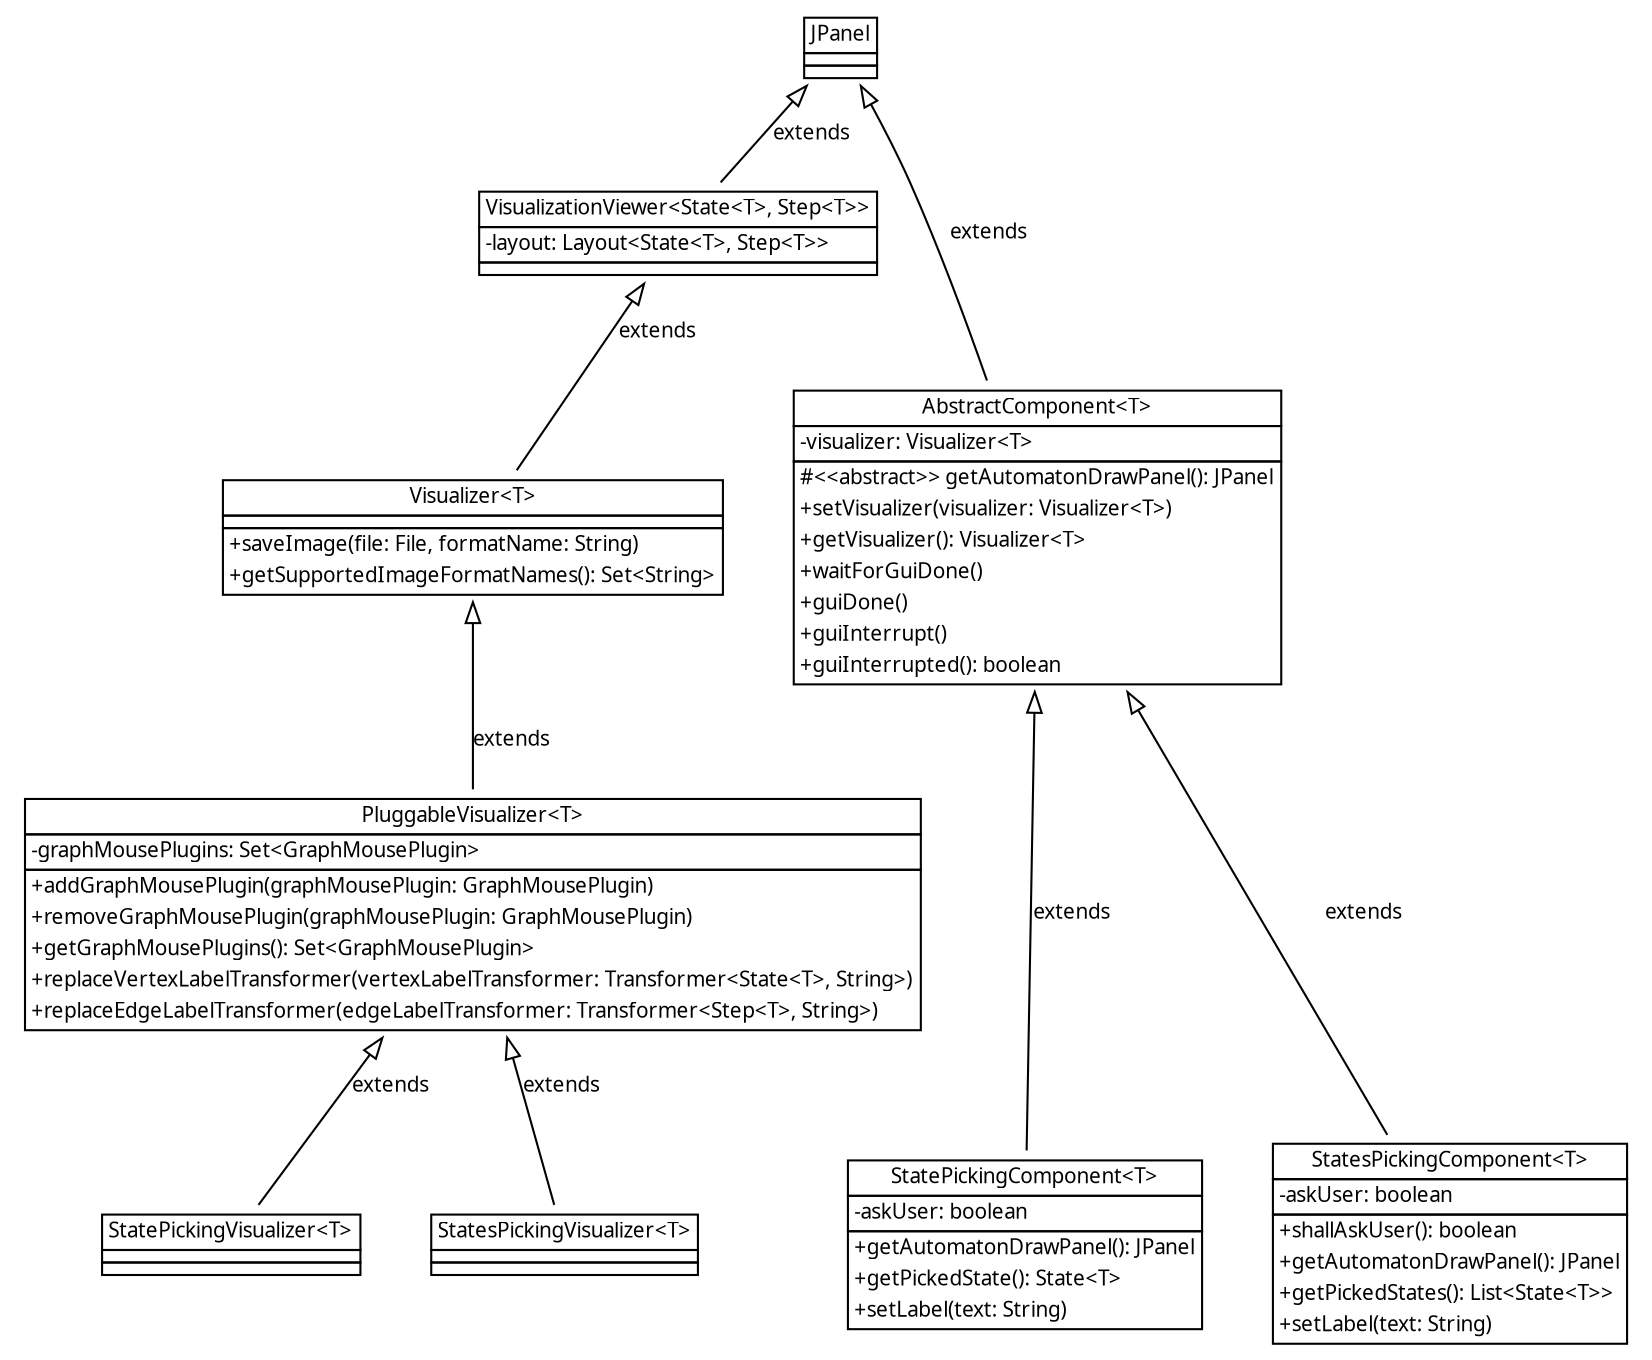 digraph uml_basic_full {
	rankdir = BT;
	node [shape = rectangle, fontname = "TeXGyrePagella-Regular", fontsize = 10];
	edge [fontname = "TeXGyrePagella-Regular", fontsize = 10, arrowhead = empty];

{
	rank = same;

	JPanel [shape = plaintext, label = <
	<table cellspacing="0" cellborder="1" border="0">
		<tr><td>
			<font face="TeXGyrePagella-Bold" point-size="10">JPanel</font>
		</td></tr>
		<tr><td></td></tr>
		<tr><td></td></tr>
	</table>>];
}

{
	rank = same;

	VisualizationViewer [shape = plaintext, label = <
	<table cellspacing="0" cellborder="1" border="0">
		<tr><td>
			<font face="TeXGyrePagella-Bold" point-size="10">VisualizationViewer&lt;State&lt;T&gt;, Step&lt;T&gt;&gt;</font>
		</td></tr>
		<tr><td cellpadding="0">
			<table cellspacing="0" cellborder="0" border="0">
				<tr><td align="left"><font face="SFTT1000">-layout: Layout&lt;State&lt;T&gt;, Step&lt;T&gt;&gt;</font></td></tr>
			</table>
		</td></tr>
		<tr><td></td></tr>
	</table>>];
}

{
	rank = same;

	Visualizer [shape = plaintext, label = <
	<table cellspacing="0" cellborder="1" border="0">
		<tr><td>
			<font face="TeXGyrePagella-BoldItalic" point-size="10">Visualizer&lt;T&gt;</font>
		</td></tr>
		<tr><td></td></tr>
		<tr><td cellpadding="0">
			<table cellspacing="0" cellborder="0" border="0">
				<tr><td align="left"><font face="SFTT1000">+saveImage(file: File, formatName: String)</font></td></tr>
				<tr><td align="left"><font face="SFTT1000">+getSupportedImageFormatNames(): Set&lt;String&gt;</font></td></tr>
			</table>
		</td></tr>
	</table>>];
	
	AbstractComponent [shape = plaintext, label = <
	<table cellspacing="0" cellborder="1" border="0">
		<tr><td>
			<font face="TeXGyrePagella-BoldItalic" point-size="10">AbstractComponent&lt;T&gt;</font>
		</td></tr>
		<tr><td cellpadding="0">
			<table cellspacing="0" cellborder="0" border="0">
				<tr><td align="left"><font face="SFTT1000">-visualizer: Visualizer&lt;T&gt;</font></td></tr>
			</table>
		</td></tr>
		<tr><td cellpadding="0">
			<table cellspacing="0" cellborder="0" border="0">
				<tr><td align="left"><font face="SFTT1000">#&lt;&lt;abstract&gt;&gt; getAutomatonDrawPanel(): JPanel</font></td></tr>
				<tr><td align="left"><font face="SFTT1000">+setVisualizer(visualizer: Visualizer&lt;T&gt;)</font></td></tr>
				<tr><td align="left"><font face="SFTT1000">+getVisualizer(): Visualizer&lt;T&gt;</font></td></tr>
				<tr><td align="left"><font face="SFTT1000">+waitForGuiDone()</font></td></tr>
				<tr><td align="left"><font face="SFTT1000">+guiDone()</font></td></tr>
				<tr><td align="left"><font face="SFTT1000">+guiInterrupt()</font></td></tr>
				<tr><td align="left"><font face="SFTT1000">+guiInterrupted(): boolean</font></td></tr>
			</table>
		</td></tr>
	</table>>];
}

{
	rank = same;

	PluggableVisualizer [shape = plaintext, label = <
	<table cellspacing="0" cellborder="1" border="0">
		<tr><td>
			<font face="TeXGyrePagella-BoldItalic" point-size="10">PluggableVisualizer&lt;T&gt;</font>
		</td></tr>
		<tr><td cellpadding="0">
			<table cellspacing="0" cellborder="0" border="0">
				<tr><td align="left"><font face="SFTT1000">-graphMousePlugins: Set&lt;GraphMousePlugin&gt;</font></td></tr>
			</table>
		</td></tr>
		<tr><td cellpadding="0">
			<table cellspacing="0" cellborder="0" border="0">
				<tr><td align="left"><font face="SFTT1000">+addGraphMousePlugin(graphMousePlugin: GraphMousePlugin)</font></td></tr>
				<tr><td align="left"><font face="SFTT1000">+removeGraphMousePlugin(graphMousePlugin: GraphMousePlugin)</font></td></tr>
				<tr><td align="left"><font face="SFTT1000">+getGraphMousePlugins(): Set&lt;GraphMousePlugin&gt;</font></td></tr>
				<tr><td align="left"><font face="SFTT1000">+replaceVertexLabelTransformer(vertexLabelTransformer: Transformer&lt;State&lt;T&gt;, String&gt;)</font></td></tr>
				<tr><td align="left"><font face="SFTT1000">+replaceEdgeLabelTransformer(edgeLabelTransformer: Transformer&lt;Step&lt;T&gt;, String&gt;)</font></td></tr>
			</table>
		</td></tr>
	</table>>];
}

{
	rank = same;
	
	StatePickingVisualizer [shape = plaintext, label = <
	<table cellspacing="0" cellborder="1" border="0">
		<tr><td>
			<font face="TeXGyrePagella-BoldItalic" point-size="10">StatePickingVisualizer&lt;T&gt;</font>
		</td></tr>
		<tr><td></td></tr>
		<tr><td></td></tr>
	</table>>];
	
	StatesPickingVisualizer [shape = plaintext, label = <
	<table cellspacing="0" cellborder="1" border="0">
		<tr><td>
			<font face="TeXGyrePagella-BoldItalic" point-size="10">StatesPickingVisualizer&lt;T&gt;</font>
		</td></tr>
		<tr><td></td></tr>
		<tr><td></td></tr>
	</table>>];
	
	StatePickingComponent [shape = plaintext, label = <
	<table cellspacing="0" cellborder="1" border="0">
		<tr><td>
			<font face="TeXGyrePagella-BoldItalic" point-size="10">StatePickingComponent&lt;T&gt;</font>
		</td></tr>
		<tr><td cellpadding="0">
			<table cellspacing="0" cellborder="0" border="0">
				<tr><td align="left"><font face="SFTT1000">-askUser: boolean</font></td></tr>
			</table>
		</td></tr>
		<tr><td cellpadding="0">
			<table cellspacing="0" cellborder="0" border="0">
				<tr><td align="left"><font face="SFTT1000">+getAutomatonDrawPanel(): JPanel</font></td></tr>
				<tr><td align="left"><font face="SFTT1000">+getPickedState(): State&lt;T&gt;</font></td></tr>
				<tr><td align="left"><font face="SFTT1000">+setLabel(text: String)</font></td></tr>
			</table>
		</td></tr>
	</table>>];

	StatesPickingComponent [shape = plaintext, label = <
	<table cellspacing="0" cellborder="1" border="0">
		<tr><td>
			<font face="TeXGyrePagella-BoldItalic" point-size="10">StatesPickingComponent&lt;T&gt;</font>
		</td></tr>
		<tr><td cellpadding="0">
			<table cellspacing="0" cellborder="0" border="0">
				<tr><td align="left"><font face="SFTT1000">-askUser: boolean</font></td></tr>
			</table>
		</td></tr>
		<tr><td cellpadding="0">
			<table cellspacing="0" cellborder="0" border="0">
				<tr><td align="left"><font face="SFTT1000">+shallAskUser(): boolean</font></td></tr>
				<tr><td align="left"><font face="SFTT1000">+getAutomatonDrawPanel(): JPanel</font></td></tr>
				<tr><td align="left"><font face="SFTT1000">+getPickedStates(): List&lt;State&lt;T&gt;&gt;</font></td></tr>
				<tr><td align="left"><font face="SFTT1000">+setLabel(text: String)</font></td></tr>
			</table>
		</td></tr>
	</table>>];
}

AbstractComponent -> JPanel [label = "extends"];
VisualizationViewer -> JPanel [label = "extends"];

Visualizer -> VisualizationViewer [label = "extends"];

PluggableVisualizer -> Visualizer [label = "extends"];

StatePickingVisualizer -> PluggableVisualizer [label = "extends"];
StatesPickingVisualizer -> PluggableVisualizer [label = "extends"];
StatePickingComponent -> AbstractComponent [label = "extends"];
StatesPickingComponent -> AbstractComponent [label = "extends"];

}
